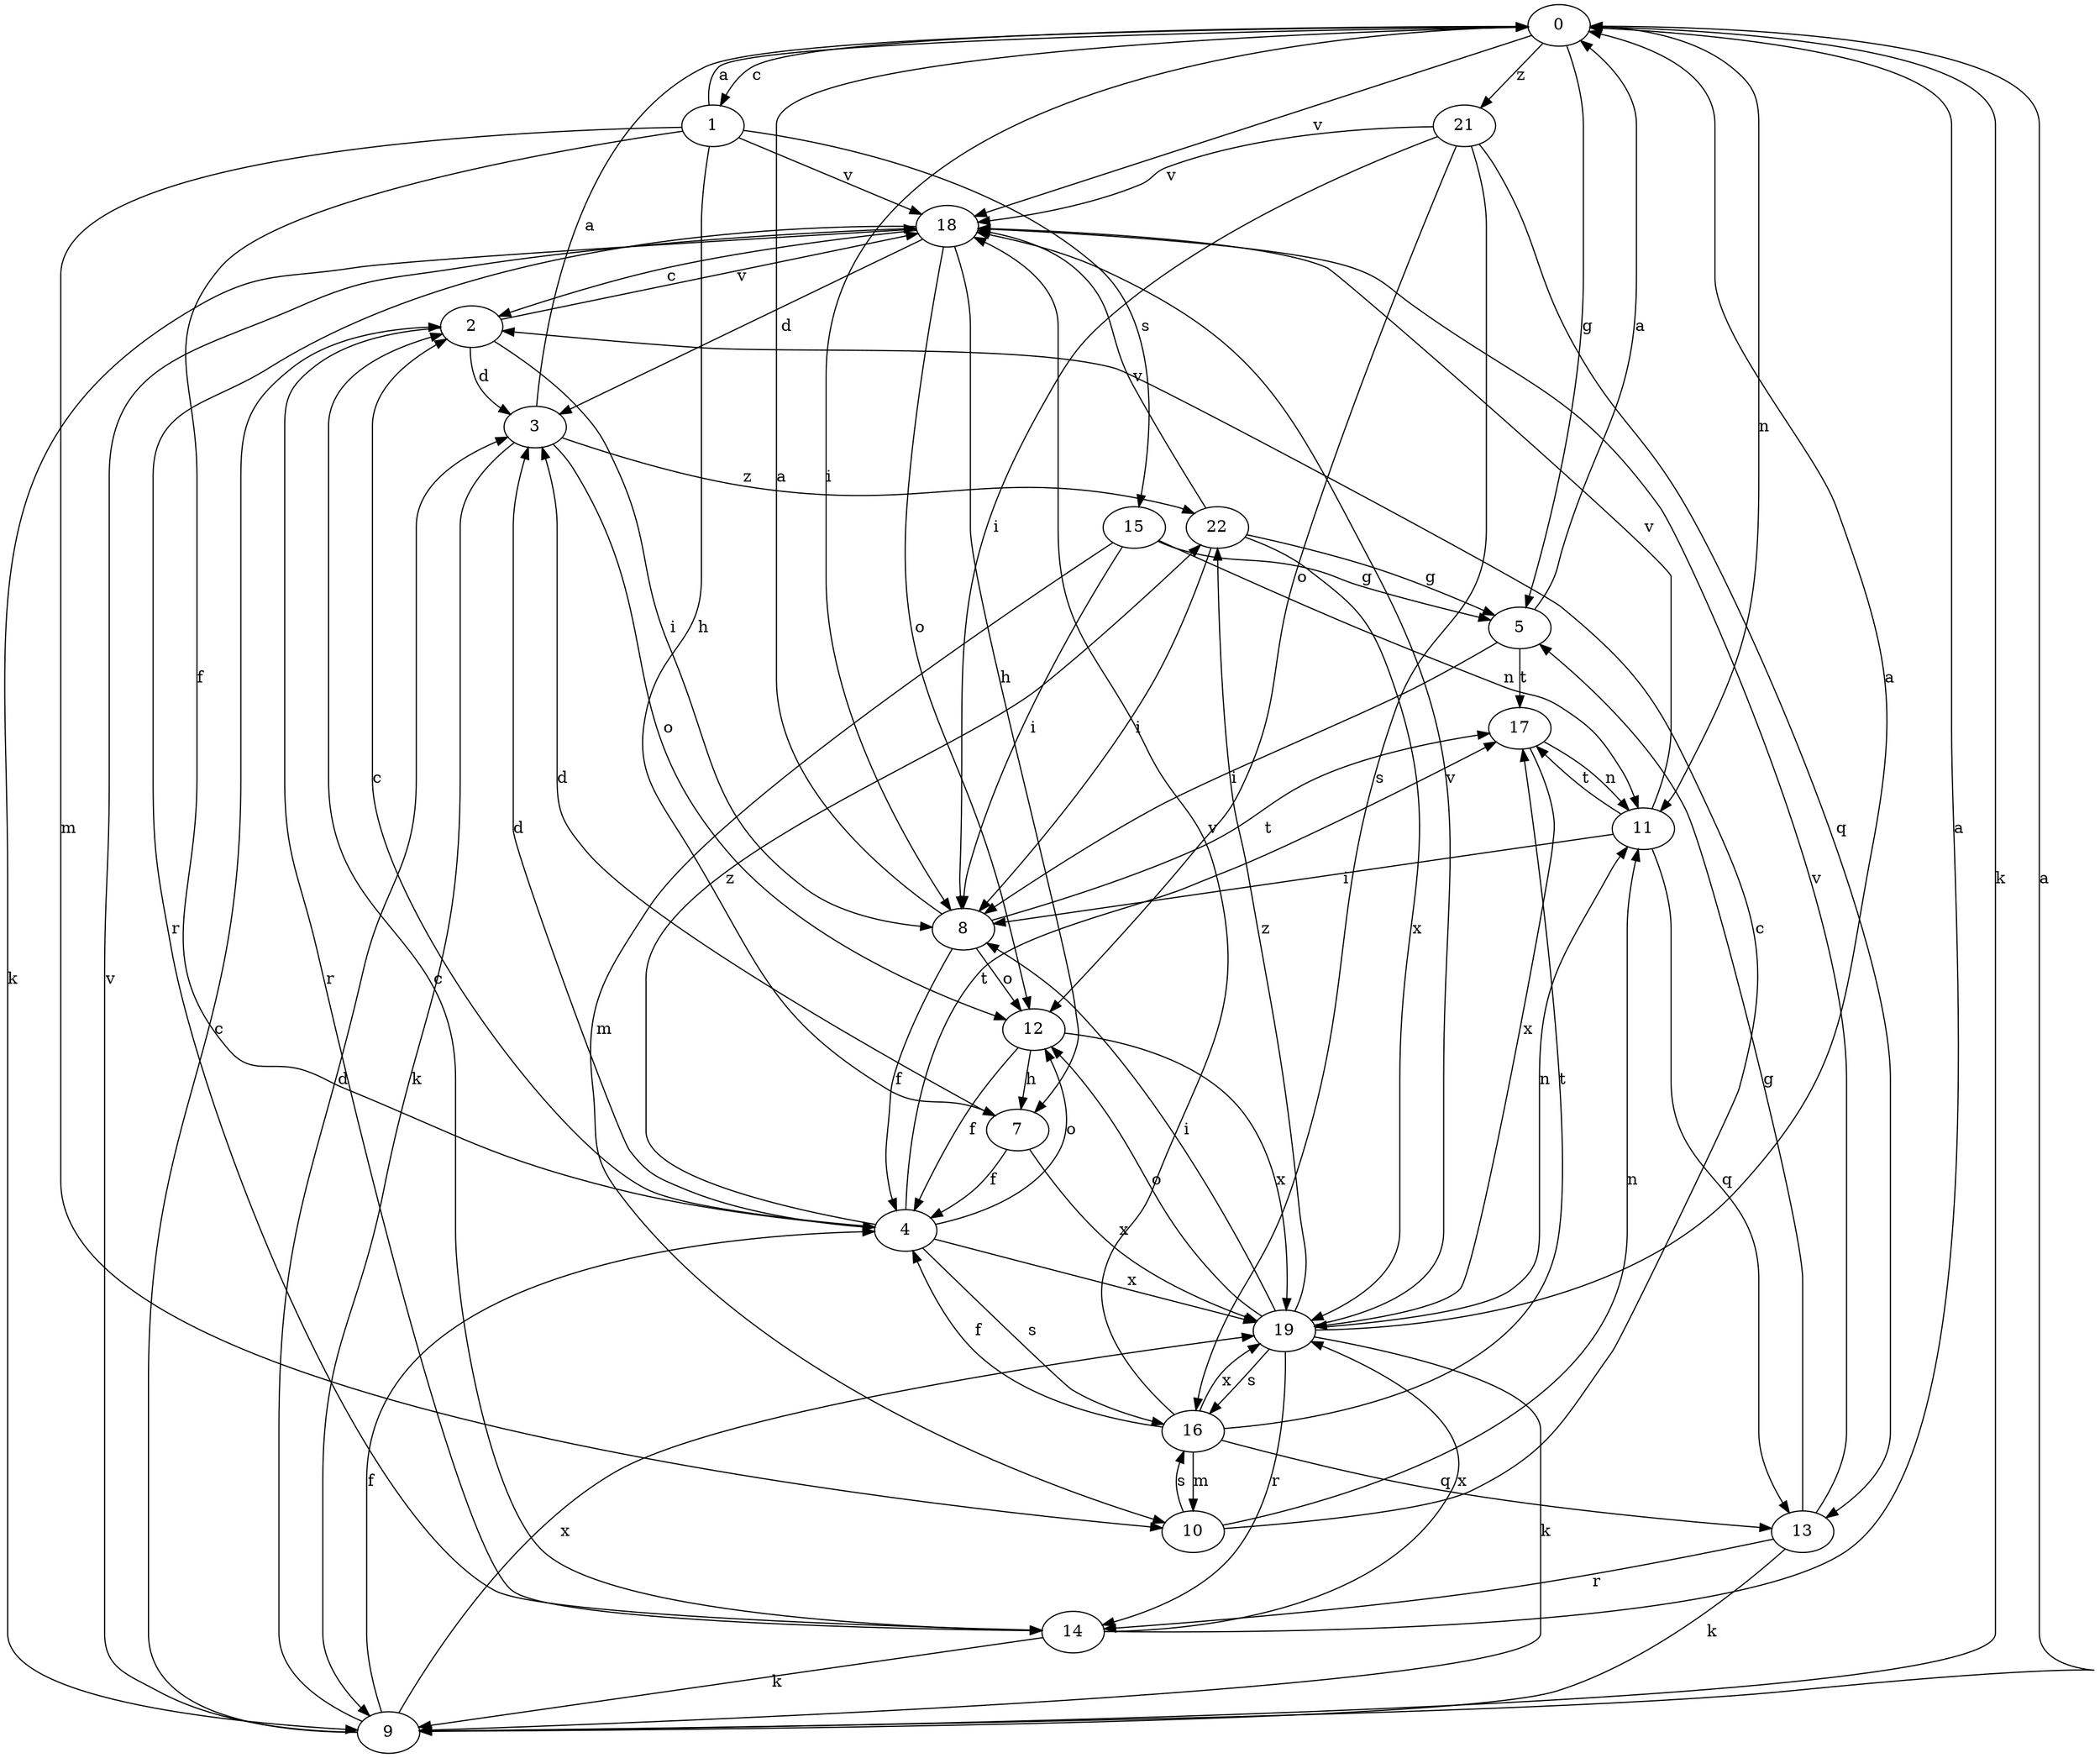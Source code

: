 strict digraph  {
0;
1;
2;
3;
4;
5;
7;
8;
9;
10;
11;
12;
13;
14;
15;
16;
17;
18;
19;
21;
22;
0 -> 1  [label=c];
0 -> 5  [label=g];
0 -> 8  [label=i];
0 -> 9  [label=k];
0 -> 11  [label=n];
0 -> 18  [label=v];
0 -> 21  [label=z];
1 -> 0  [label=a];
1 -> 4  [label=f];
1 -> 7  [label=h];
1 -> 10  [label=m];
1 -> 15  [label=s];
1 -> 18  [label=v];
2 -> 3  [label=d];
2 -> 8  [label=i];
2 -> 14  [label=r];
2 -> 18  [label=v];
3 -> 0  [label=a];
3 -> 9  [label=k];
3 -> 12  [label=o];
3 -> 22  [label=z];
4 -> 2  [label=c];
4 -> 3  [label=d];
4 -> 12  [label=o];
4 -> 16  [label=s];
4 -> 17  [label=t];
4 -> 19  [label=x];
4 -> 22  [label=z];
5 -> 0  [label=a];
5 -> 8  [label=i];
5 -> 17  [label=t];
7 -> 3  [label=d];
7 -> 4  [label=f];
7 -> 19  [label=x];
8 -> 0  [label=a];
8 -> 4  [label=f];
8 -> 12  [label=o];
8 -> 17  [label=t];
9 -> 0  [label=a];
9 -> 2  [label=c];
9 -> 3  [label=d];
9 -> 4  [label=f];
9 -> 18  [label=v];
9 -> 19  [label=x];
10 -> 2  [label=c];
10 -> 11  [label=n];
10 -> 16  [label=s];
11 -> 8  [label=i];
11 -> 13  [label=q];
11 -> 17  [label=t];
11 -> 18  [label=v];
12 -> 4  [label=f];
12 -> 7  [label=h];
12 -> 19  [label=x];
13 -> 5  [label=g];
13 -> 9  [label=k];
13 -> 14  [label=r];
13 -> 18  [label=v];
14 -> 0  [label=a];
14 -> 2  [label=c];
14 -> 9  [label=k];
14 -> 19  [label=x];
15 -> 5  [label=g];
15 -> 8  [label=i];
15 -> 10  [label=m];
15 -> 11  [label=n];
16 -> 4  [label=f];
16 -> 10  [label=m];
16 -> 13  [label=q];
16 -> 17  [label=t];
16 -> 18  [label=v];
16 -> 19  [label=x];
17 -> 11  [label=n];
17 -> 19  [label=x];
18 -> 2  [label=c];
18 -> 3  [label=d];
18 -> 7  [label=h];
18 -> 9  [label=k];
18 -> 12  [label=o];
18 -> 14  [label=r];
19 -> 0  [label=a];
19 -> 8  [label=i];
19 -> 9  [label=k];
19 -> 11  [label=n];
19 -> 12  [label=o];
19 -> 14  [label=r];
19 -> 16  [label=s];
19 -> 18  [label=v];
19 -> 22  [label=z];
21 -> 8  [label=i];
21 -> 12  [label=o];
21 -> 13  [label=q];
21 -> 16  [label=s];
21 -> 18  [label=v];
22 -> 5  [label=g];
22 -> 8  [label=i];
22 -> 18  [label=v];
22 -> 19  [label=x];
}

